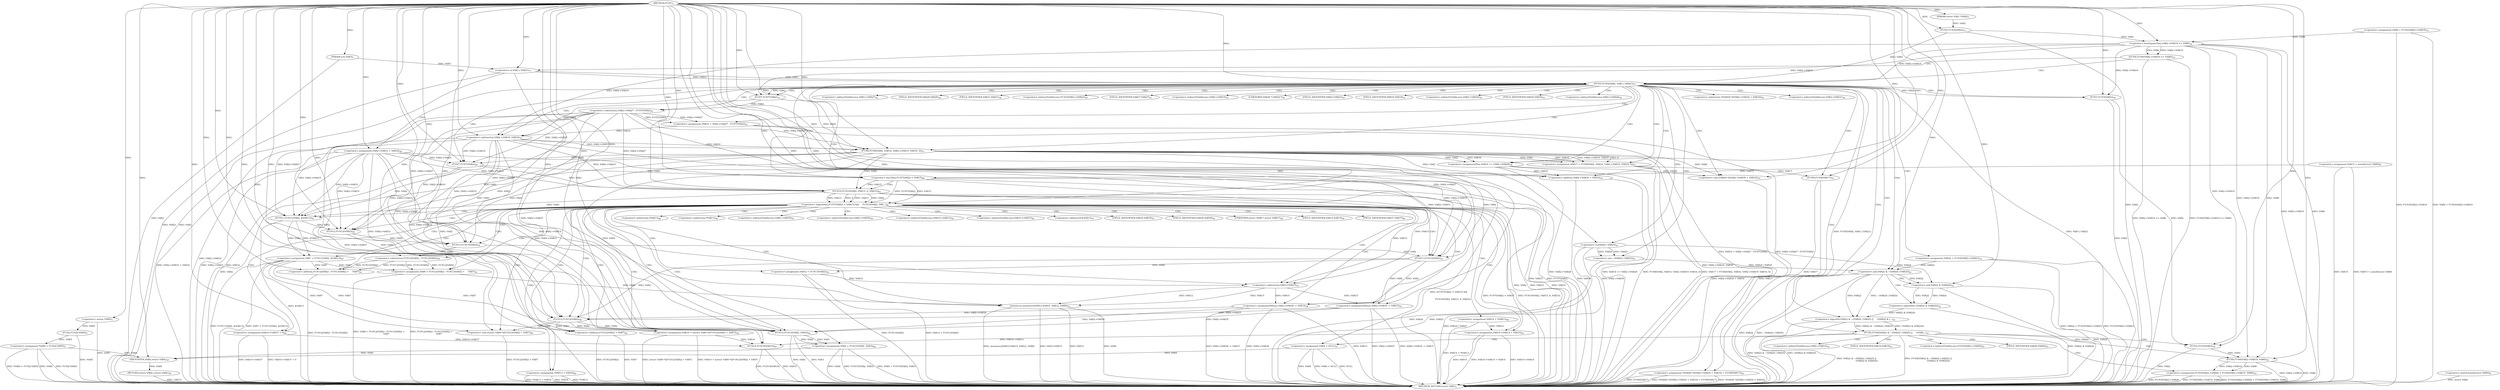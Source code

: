digraph "FUN1" {  
"8" [label = <(METHOD,FUN1)<SUB>1</SUB>> ]
"214" [label = <(METHOD_RETURN,struct VAR1)<SUB>1</SUB>> ]
"9" [label = <(PARAM,struct VAR1 *VAR2)<SUB>1</SUB>> ]
"10" [label = <(PARAM,u32 VAR3)<SUB>1</SUB>> ]
"13" [label = <(&lt;operator&gt;.assignment,*VAR4 = FUN2(-VAR5))<SUB>3</SUB>> ]
"26" [label = <(&lt;operator&gt;.assignment,VAR15 = sizeof(struct VAR9))<SUB>9</SUB>> ]
"32" [label = <(&lt;operator&gt;.assignment,VAR6 = FUN3(VAR2)-&gt;VAR18)<SUB>13</SUB>> ]
"90" [label = <(&lt;operator&gt;.assignment,VAR16 = VAR2-&gt;VAR27 - FUN7(VAR2))<SUB>32</SUB>> ]
"98" [label = <(&lt;operator&gt;.assignment,VAR17 = FUN8(VAR2, VAR16, VAR2-&gt;VAR19- VAR16, 0))<SUB>33</SUB>> ]
"109" [label = <(&lt;operator&gt;.assignmentPlus,VAR16 += VAR2-&gt;VAR28)<SUB>34</SUB>> ]
"114" [label = <(&lt;operator&gt;.assignment,*(VAR29 *)(VAR2-&gt;VAR30 + VAR16) = FUN9(VAR17))<SUB>35</SUB>> ]
"125" [label = <(&lt;operator&gt;.assignment,VAR2-&gt;VAR31 = VAR32)<SUB>36</SUB>> ]
"143" [label = <(&lt;operator&gt;.assignment,VAR7 = FUN11(VAR2, &amp;VAR13))<SUB>47</SUB>> ]
"149" [label = <(&lt;operator&gt;.assignment,VAR14 = *VAR13)<SUB>48</SUB>> ]
"153" [label = <(&lt;operator&gt;.assignment,*VAR13 = VAR34)<SUB>49</SUB>> ]
"157" [label = <(&lt;operator&gt;.assignment,VAR8 = FUN12(VAR2) - FUN13(VAR2) +
		     VAR7)<SUB>50</SUB>> ]
"166" [label = <(&lt;operator&gt;.assignment,VAR12 = FUN13(VAR2))<SUB>52</SUB>> ]
"170" [label = <(memmove,memmove(VAR12-VAR15, VAR12, VAR8))<SUB>53</SUB>> ]
"176" [label = <(&lt;operator&gt;.assignmentMinus,VAR2-&gt;VAR35 -= VAR15)<SUB>55</SUB>> ]
"181" [label = <(&lt;operator&gt;.assignmentMinus,VAR2-&gt;VAR36 -= VAR15)<SUB>56</SUB>> ]
"186" [label = <(&lt;operator&gt;.assignment,VAR10 = (struct VAR9 *)(FUN12(VAR2) + VAR7))<SUB>58</SUB>> ]
"194" [label = <(&lt;operator&gt;.assignment,VAR10-&gt;VAR14 = VAR14)<SUB>59</SUB>> ]
"199" [label = <(&lt;operator&gt;.assignment,VAR10-&gt;VAR37 = 0)<SUB>60</SUB>> ]
"204" [label = <(FUN14,FUN14(VAR10))<SUB>61</SUB>> ]
"206" [label = <(&lt;operator&gt;.assignment,VAR4 = FUN15(VAR2, VAR3))<SUB>64</SUB>> ]
"212" [label = <(RETURN,return VAR4;,return VAR4;)<SUB>67</SUB>> ]
"39" [label = <(FUN4,FUN4(VAR2-&gt;VAR19 &lt;= VAR6))<SUB>14</SUB>> ]
"48" [label = <(FUN5,FUN5(VAR2, VAR3 | VAR21))<SUB>17</SUB>> ]
"131" [label = <(&lt;operator&gt;.logicalAnd,(FUN7(VAR2) &lt; VAR15) &amp;&amp;


 	    FUN10(VAR2, VAR...)<SUB>40</SUB>> ]
"213" [label = <(IDENTIFIER,VAR4,return VAR4;)<SUB>67</SUB>> ]
"15" [label = <(FUN2,FUN2(-VAR5))<SUB>3</SUB>> ]
"28" [label = <(&lt;operator&gt;.sizeOf,sizeof(struct VAR9))<SUB>9</SUB>> ]
"55" [label = <(&lt;operator&gt;.assignment,VAR22 = FUN3(VAR2)-&gt;VAR23)<SUB>19</SUB>> ]
"76" [label = <(&lt;operator&gt;.assignment,FUN3(VAR2)-&gt;VAR26 = FUN6(VAR2-&gt;VAR19, VAR6))<SUB>25</SUB>> ]
"86" [label = <(&lt;operator&gt;.assignment,VAR4 = NULL)<SUB>27</SUB>> ]
"92" [label = <(&lt;operator&gt;.subtraction,VAR2-&gt;VAR27 - FUN7(VAR2))<SUB>32</SUB>> ]
"100" [label = <(FUN8,FUN8(VAR2, VAR16, VAR2-&gt;VAR19- VAR16, 0))<SUB>33</SUB>> ]
"123" [label = <(FUN9,FUN9(VAR17))<SUB>35</SUB>> ]
"145" [label = <(FUN11,FUN11(VAR2, &amp;VAR13))<SUB>47</SUB>> ]
"159" [label = <(&lt;operator&gt;.addition,FUN12(VAR2) - FUN13(VAR2) +
		     VAR7)<SUB>50</SUB>> ]
"168" [label = <(FUN13,FUN13(VAR2))<SUB>52</SUB>> ]
"171" [label = <(&lt;operator&gt;.subtraction,VAR12-VAR15)<SUB>53</SUB>> ]
"188" [label = <(&lt;operator&gt;.cast,(struct VAR9 *)(FUN12(VAR2) + VAR7))<SUB>58</SUB>> ]
"208" [label = <(FUN15,FUN15(VAR2, VAR3))<SUB>64</SUB>> ]
"16" [label = <(&lt;operator&gt;.minus,-VAR5)<SUB>3</SUB>> ]
"35" [label = <(FUN3,FUN3(VAR2))<SUB>13</SUB>> ]
"40" [label = <(&lt;operator&gt;.lessEqualsThan,VAR2-&gt;VAR19 &lt;= VAR6)<SUB>14</SUB>> ]
"50" [label = <(&lt;operator&gt;.or,VAR3 | VAR21)<SUB>17</SUB>> ]
"62" [label = <(FUN4,FUN4(VAR22 &amp; ~(VAR24 | VAR25) ||
			     !(VAR2...)<SUB>21</SUB>> ]
"96" [label = <(FUN7,FUN7(VAR2))<SUB>32</SUB>> ]
"103" [label = <(&lt;operator&gt;.subtraction,VAR2-&gt;VAR19- VAR16)<SUB>33</SUB>> ]
"116" [label = <(&lt;operator&gt;.cast,(VAR29 *)(VAR2-&gt;VAR30 + VAR16))<SUB>35</SUB>> ]
"132" [label = <(&lt;operator&gt;.lessThan,FUN7(VAR2) &lt; VAR15)<SUB>40</SUB>> ]
"136" [label = <(FUN10,FUN10(VAR2, VAR15, 0, VAR33))<SUB>43</SUB>> ]
"160" [label = <(&lt;operator&gt;.subtraction,FUN12(VAR2) - FUN13(VAR2))<SUB>50</SUB>> ]
"190" [label = <(&lt;operator&gt;.addition,FUN12(VAR2) + VAR7)<SUB>58</SUB>> ]
"81" [label = <(FUN6,FUN6(VAR2-&gt;VAR19, VAR6))<SUB>25</SUB>> ]
"118" [label = <(&lt;operator&gt;.addition,VAR2-&gt;VAR30 + VAR16)<SUB>35</SUB>> ]
"133" [label = <(FUN7,FUN7(VAR2))<SUB>40</SUB>> ]
"161" [label = <(FUN12,FUN12(VAR2))<SUB>50</SUB>> ]
"163" [label = <(FUN13,FUN13(VAR2))<SUB>50</SUB>> ]
"191" [label = <(FUN12,FUN12(VAR2))<SUB>58</SUB>> ]
"58" [label = <(FUN3,FUN3(VAR2))<SUB>19</SUB>> ]
"63" [label = <(&lt;operator&gt;.logicalOr,VAR22 &amp; ~(VAR24 | VAR25) ||
			     !(VAR22 &amp; (...)<SUB>21</SUB>> ]
"78" [label = <(FUN3,FUN3(VAR2))<SUB>25</SUB>> ]
"64" [label = <(&lt;operator&gt;.and,VAR22 &amp; ~(VAR24 | VAR25))<SUB>21</SUB>> ]
"70" [label = <(&lt;operator&gt;.logicalNot,!(VAR22 &amp; (VAR24)))<SUB>22</SUB>> ]
"66" [label = <(&lt;operator&gt;.not,~(VAR24 | VAR25))<SUB>21</SUB>> ]
"71" [label = <(&lt;operator&gt;.and,VAR22 &amp; (VAR24))<SUB>22</SUB>> ]
"67" [label = <(&lt;operator&gt;.or,VAR24 | VAR25)<SUB>21</SUB>> ]
"111" [label = <(&lt;operator&gt;.indirectFieldAccess,VAR2-&gt;VAR28)<SUB>34</SUB>> ]
"115" [label = <(&lt;operator&gt;.indirection,*(VAR29 *)(VAR2-&gt;VAR30 + VAR16))<SUB>35</SUB>> ]
"126" [label = <(&lt;operator&gt;.indirectFieldAccess,VAR2-&gt;VAR31)<SUB>36</SUB>> ]
"151" [label = <(&lt;operator&gt;.indirection,*VAR13)<SUB>48</SUB>> ]
"154" [label = <(&lt;operator&gt;.indirection,*VAR13)<SUB>49</SUB>> ]
"177" [label = <(&lt;operator&gt;.indirectFieldAccess,VAR2-&gt;VAR35)<SUB>55</SUB>> ]
"182" [label = <(&lt;operator&gt;.indirectFieldAccess,VAR2-&gt;VAR36)<SUB>56</SUB>> ]
"195" [label = <(&lt;operator&gt;.indirectFieldAccess,VAR10-&gt;VAR14)<SUB>59</SUB>> ]
"200" [label = <(&lt;operator&gt;.indirectFieldAccess,VAR10-&gt;VAR37)<SUB>60</SUB>> ]
"93" [label = <(&lt;operator&gt;.indirectFieldAccess,VAR2-&gt;VAR27)<SUB>32</SUB>> ]
"113" [label = <(FIELD_IDENTIFIER,VAR28,VAR28)<SUB>34</SUB>> ]
"128" [label = <(FIELD_IDENTIFIER,VAR31,VAR31)<SUB>36</SUB>> ]
"147" [label = <(&lt;operator&gt;.addressOf,&amp;VAR13)<SUB>47</SUB>> ]
"179" [label = <(FIELD_IDENTIFIER,VAR35,VAR35)<SUB>55</SUB>> ]
"184" [label = <(FIELD_IDENTIFIER,VAR36,VAR36)<SUB>56</SUB>> ]
"189" [label = <(UNKNOWN,struct VAR9 *,struct VAR9 *)<SUB>58</SUB>> ]
"197" [label = <(FIELD_IDENTIFIER,VAR14,VAR14)<SUB>59</SUB>> ]
"202" [label = <(FIELD_IDENTIFIER,VAR37,VAR37)<SUB>60</SUB>> ]
"57" [label = <(&lt;operator&gt;.indirectFieldAccess,FUN3(VAR2)-&gt;VAR23)<SUB>19</SUB>> ]
"77" [label = <(&lt;operator&gt;.indirectFieldAccess,FUN3(VAR2)-&gt;VAR26)<SUB>25</SUB>> ]
"95" [label = <(FIELD_IDENTIFIER,VAR27,VAR27)<SUB>32</SUB>> ]
"104" [label = <(&lt;operator&gt;.indirectFieldAccess,VAR2-&gt;VAR19)<SUB>33</SUB>> ]
"117" [label = <(UNKNOWN,VAR29 *,VAR29 *)<SUB>35</SUB>> ]
"60" [label = <(FIELD_IDENTIFIER,VAR23,VAR23)<SUB>19</SUB>> ]
"80" [label = <(FIELD_IDENTIFIER,VAR26,VAR26)<SUB>25</SUB>> ]
"82" [label = <(&lt;operator&gt;.indirectFieldAccess,VAR2-&gt;VAR19)<SUB>25</SUB>> ]
"106" [label = <(FIELD_IDENTIFIER,VAR19,VAR19)<SUB>33</SUB>> ]
"119" [label = <(&lt;operator&gt;.indirectFieldAccess,VAR2-&gt;VAR30)<SUB>35</SUB>> ]
"84" [label = <(FIELD_IDENTIFIER,VAR19,VAR19)<SUB>25</SUB>> ]
"121" [label = <(FIELD_IDENTIFIER,VAR30,VAR30)<SUB>35</SUB>> ]
  "212" -> "214"  [ label = "DDG: &lt;RET&gt;"] 
  "10" -> "214"  [ label = "DDG: VAR3"] 
  "13" -> "214"  [ label = "DDG: VAR4"] 
  "15" -> "214"  [ label = "DDG: -VAR5"] 
  "13" -> "214"  [ label = "DDG: FUN2(-VAR5)"] 
  "13" -> "214"  [ label = "DDG: *VAR4 = FUN2(-VAR5)"] 
  "26" -> "214"  [ label = "DDG: VAR15"] 
  "26" -> "214"  [ label = "DDG: VAR15 = sizeof(struct VAR9)"] 
  "35" -> "214"  [ label = "DDG: VAR2"] 
  "32" -> "214"  [ label = "DDG: FUN3(VAR2)-&gt;VAR18"] 
  "32" -> "214"  [ label = "DDG: VAR6 = FUN3(VAR2)-&gt;VAR18"] 
  "40" -> "214"  [ label = "DDG: VAR2-&gt;VAR19"] 
  "40" -> "214"  [ label = "DDG: VAR6"] 
  "39" -> "214"  [ label = "DDG: VAR2-&gt;VAR19 &lt;= VAR6"] 
  "39" -> "214"  [ label = "DDG: FUN4(VAR2-&gt;VAR19 &lt;= VAR6)"] 
  "50" -> "214"  [ label = "DDG: VAR3"] 
  "48" -> "214"  [ label = "DDG: VAR3 | VAR21"] 
  "48" -> "214"  [ label = "DDG: FUN5(VAR2, VAR3 | VAR21)"] 
  "92" -> "214"  [ label = "DDG: VAR2-&gt;VAR27"] 
  "90" -> "214"  [ label = "DDG: VAR2-&gt;VAR27 - FUN7(VAR2)"] 
  "90" -> "214"  [ label = "DDG: VAR16 = VAR2-&gt;VAR27 - FUN7(VAR2)"] 
  "103" -> "214"  [ label = "DDG: VAR2-&gt;VAR19"] 
  "100" -> "214"  [ label = "DDG: VAR2-&gt;VAR19- VAR16"] 
  "98" -> "214"  [ label = "DDG: FUN8(VAR2, VAR16, VAR2-&gt;VAR19- VAR16, 0)"] 
  "98" -> "214"  [ label = "DDG: VAR17 = FUN8(VAR2, VAR16, VAR2-&gt;VAR19- VAR16, 0)"] 
  "109" -> "214"  [ label = "DDG: VAR2-&gt;VAR28"] 
  "109" -> "214"  [ label = "DDG: VAR16 += VAR2-&gt;VAR28"] 
  "118" -> "214"  [ label = "DDG: VAR2-&gt;VAR30"] 
  "118" -> "214"  [ label = "DDG: VAR16"] 
  "116" -> "214"  [ label = "DDG: VAR2-&gt;VAR30 + VAR16"] 
  "114" -> "214"  [ label = "DDG: *(VAR29 *)(VAR2-&gt;VAR30 + VAR16)"] 
  "123" -> "214"  [ label = "DDG: VAR17"] 
  "114" -> "214"  [ label = "DDG: FUN9(VAR17)"] 
  "114" -> "214"  [ label = "DDG: *(VAR29 *)(VAR2-&gt;VAR30 + VAR16) = FUN9(VAR17)"] 
  "125" -> "214"  [ label = "DDG: VAR2-&gt;VAR31"] 
  "125" -> "214"  [ label = "DDG: VAR2-&gt;VAR31 = VAR32"] 
  "133" -> "214"  [ label = "DDG: VAR2"] 
  "132" -> "214"  [ label = "DDG: FUN7(VAR2)"] 
  "132" -> "214"  [ label = "DDG: VAR15"] 
  "131" -> "214"  [ label = "DDG: FUN7(VAR2) &lt; VAR15"] 
  "136" -> "214"  [ label = "DDG: VAR2"] 
  "136" -> "214"  [ label = "DDG: VAR15"] 
  "131" -> "214"  [ label = "DDG: FUN10(VAR2, VAR15, 0, VAR33)"] 
  "131" -> "214"  [ label = "DDG: (FUN7(VAR2) &lt; VAR15) &amp;&amp;


 	    FUN10(VAR2, VAR15, 0, VAR33)"] 
  "145" -> "214"  [ label = "DDG: &amp;VAR13"] 
  "143" -> "214"  [ label = "DDG: FUN11(VAR2, &amp;VAR13)"] 
  "143" -> "214"  [ label = "DDG: VAR7 = FUN11(VAR2, &amp;VAR13)"] 
  "149" -> "214"  [ label = "DDG: VAR14 = *VAR13"] 
  "153" -> "214"  [ label = "DDG: *VAR13"] 
  "153" -> "214"  [ label = "DDG: *VAR13 = VAR34"] 
  "159" -> "214"  [ label = "DDG: FUN12(VAR2) - FUN13(VAR2)"] 
  "157" -> "214"  [ label = "DDG: FUN12(VAR2) - FUN13(VAR2) +
		     VAR7"] 
  "157" -> "214"  [ label = "DDG: VAR8 = FUN12(VAR2) - FUN13(VAR2) +
		     VAR7"] 
  "166" -> "214"  [ label = "DDG: FUN13(VAR2)"] 
  "166" -> "214"  [ label = "DDG: VAR12 = FUN13(VAR2)"] 
  "170" -> "214"  [ label = "DDG: VAR12-VAR15"] 
  "170" -> "214"  [ label = "DDG: VAR12"] 
  "170" -> "214"  [ label = "DDG: VAR8"] 
  "170" -> "214"  [ label = "DDG: memmove(VAR12-VAR15, VAR12, VAR8)"] 
  "176" -> "214"  [ label = "DDG: VAR2-&gt;VAR35"] 
  "176" -> "214"  [ label = "DDG: VAR2-&gt;VAR35 -= VAR15"] 
  "181" -> "214"  [ label = "DDG: VAR2-&gt;VAR36"] 
  "181" -> "214"  [ label = "DDG: VAR15"] 
  "181" -> "214"  [ label = "DDG: VAR2-&gt;VAR36 -= VAR15"] 
  "190" -> "214"  [ label = "DDG: FUN12(VAR2)"] 
  "190" -> "214"  [ label = "DDG: VAR7"] 
  "188" -> "214"  [ label = "DDG: FUN12(VAR2) + VAR7"] 
  "186" -> "214"  [ label = "DDG: (struct VAR9 *)(FUN12(VAR2) + VAR7)"] 
  "186" -> "214"  [ label = "DDG: VAR10 = (struct VAR9 *)(FUN12(VAR2) + VAR7)"] 
  "194" -> "214"  [ label = "DDG: VAR10-&gt;VAR14"] 
  "194" -> "214"  [ label = "DDG: VAR14"] 
  "194" -> "214"  [ label = "DDG: VAR10-&gt;VAR14 = VAR14"] 
  "199" -> "214"  [ label = "DDG: VAR10-&gt;VAR37"] 
  "199" -> "214"  [ label = "DDG: VAR10-&gt;VAR37 = 0"] 
  "204" -> "214"  [ label = "DDG: VAR10"] 
  "204" -> "214"  [ label = "DDG: FUN14(VAR10)"] 
  "206" -> "214"  [ label = "DDG: VAR4"] 
  "208" -> "214"  [ label = "DDG: VAR2"] 
  "208" -> "214"  [ label = "DDG: VAR3"] 
  "206" -> "214"  [ label = "DDG: FUN15(VAR2, VAR3)"] 
  "206" -> "214"  [ label = "DDG: VAR4 = FUN15(VAR2, VAR3)"] 
  "58" -> "214"  [ label = "DDG: VAR2"] 
  "55" -> "214"  [ label = "DDG: FUN3(VAR2)-&gt;VAR23"] 
  "55" -> "214"  [ label = "DDG: VAR22 = FUN3(VAR2)-&gt;VAR23"] 
  "64" -> "214"  [ label = "DDG: VAR22"] 
  "67" -> "214"  [ label = "DDG: VAR24"] 
  "66" -> "214"  [ label = "DDG: VAR24 | VAR25"] 
  "64" -> "214"  [ label = "DDG: ~(VAR24 | VAR25)"] 
  "63" -> "214"  [ label = "DDG: VAR22 &amp; ~(VAR24 | VAR25)"] 
  "71" -> "214"  [ label = "DDG: VAR22"] 
  "71" -> "214"  [ label = "DDG: VAR24"] 
  "70" -> "214"  [ label = "DDG: VAR22 &amp; (VAR24)"] 
  "63" -> "214"  [ label = "DDG: !(VAR22 &amp; (VAR24))"] 
  "62" -> "214"  [ label = "DDG: VAR22 &amp; ~(VAR24 | VAR25) ||
			     !(VAR22 &amp; (VAR24))"] 
  "62" -> "214"  [ label = "DDG: FUN4(VAR22 &amp; ~(VAR24 | VAR25) ||
			     !(VAR22 &amp; (VAR24)))"] 
  "78" -> "214"  [ label = "DDG: VAR2"] 
  "76" -> "214"  [ label = "DDG: FUN3(VAR2)-&gt;VAR26"] 
  "81" -> "214"  [ label = "DDG: VAR2-&gt;VAR19"] 
  "81" -> "214"  [ label = "DDG: VAR6"] 
  "76" -> "214"  [ label = "DDG: FUN6(VAR2-&gt;VAR19, VAR6)"] 
  "76" -> "214"  [ label = "DDG: FUN3(VAR2)-&gt;VAR26 = FUN6(VAR2-&gt;VAR19, VAR6)"] 
  "86" -> "214"  [ label = "DDG: VAR4"] 
  "86" -> "214"  [ label = "DDG: VAR4 = NULL"] 
  "67" -> "214"  [ label = "DDG: VAR25"] 
  "86" -> "214"  [ label = "DDG: NULL"] 
  "125" -> "214"  [ label = "DDG: VAR32"] 
  "136" -> "214"  [ label = "DDG: VAR33"] 
  "28" -> "214"  [ label = "DDG: struct VAR9"] 
  "50" -> "214"  [ label = "DDG: VAR21"] 
  "153" -> "214"  [ label = "DDG: VAR34"] 
  "16" -> "214"  [ label = "DDG: VAR5"] 
  "8" -> "9"  [ label = "DDG: "] 
  "8" -> "10"  [ label = "DDG: "] 
  "15" -> "13"  [ label = "DDG: -VAR5"] 
  "92" -> "90"  [ label = "DDG: VAR2-&gt;VAR27"] 
  "92" -> "90"  [ label = "DDG: FUN7(VAR2)"] 
  "100" -> "98"  [ label = "DDG: VAR2"] 
  "100" -> "98"  [ label = "DDG: VAR16"] 
  "100" -> "98"  [ label = "DDG: VAR2-&gt;VAR19- VAR16"] 
  "100" -> "98"  [ label = "DDG: 0"] 
  "100" -> "109"  [ label = "DDG: VAR2"] 
  "123" -> "114"  [ label = "DDG: VAR17"] 
  "8" -> "125"  [ label = "DDG: "] 
  "145" -> "143"  [ label = "DDG: VAR2"] 
  "145" -> "143"  [ label = "DDG: &amp;VAR13"] 
  "8" -> "153"  [ label = "DDG: "] 
  "160" -> "157"  [ label = "DDG: FUN12(VAR2)"] 
  "160" -> "157"  [ label = "DDG: FUN13(VAR2)"] 
  "143" -> "157"  [ label = "DDG: VAR7"] 
  "8" -> "157"  [ label = "DDG: "] 
  "168" -> "166"  [ label = "DDG: VAR2"] 
  "171" -> "176"  [ label = "DDG: VAR15"] 
  "8" -> "176"  [ label = "DDG: "] 
  "8" -> "181"  [ label = "DDG: "] 
  "171" -> "181"  [ label = "DDG: VAR15"] 
  "191" -> "186"  [ label = "DDG: VAR2"] 
  "8" -> "186"  [ label = "DDG: "] 
  "143" -> "186"  [ label = "DDG: VAR7"] 
  "149" -> "194"  [ label = "DDG: VAR14"] 
  "8" -> "194"  [ label = "DDG: "] 
  "8" -> "199"  [ label = "DDG: "] 
  "208" -> "206"  [ label = "DDG: VAR2"] 
  "208" -> "206"  [ label = "DDG: VAR3"] 
  "213" -> "212"  [ label = "DDG: VAR4"] 
  "100" -> "109"  [ label = "DDG: VAR16"] 
  "8" -> "109"  [ label = "DDG: "] 
  "171" -> "170"  [ label = "DDG: VAR12"] 
  "171" -> "170"  [ label = "DDG: VAR15"] 
  "8" -> "170"  [ label = "DDG: "] 
  "157" -> "170"  [ label = "DDG: VAR8"] 
  "168" -> "176"  [ label = "DDG: VAR2"] 
  "168" -> "181"  [ label = "DDG: VAR2"] 
  "186" -> "204"  [ label = "DDG: VAR10"] 
  "194" -> "204"  [ label = "DDG: VAR10-&gt;VAR14"] 
  "199" -> "204"  [ label = "DDG: VAR10-&gt;VAR37"] 
  "8" -> "204"  [ label = "DDG: "] 
  "13" -> "213"  [ label = "DDG: VAR4"] 
  "86" -> "213"  [ label = "DDG: VAR4"] 
  "206" -> "213"  [ label = "DDG: VAR4"] 
  "8" -> "213"  [ label = "DDG: "] 
  "16" -> "15"  [ label = "DDG: VAR5"] 
  "40" -> "39"  [ label = "DDG: VAR2-&gt;VAR19"] 
  "40" -> "39"  [ label = "DDG: VAR6"] 
  "35" -> "48"  [ label = "DDG: VAR2"] 
  "40" -> "48"  [ label = "DDG: VAR2-&gt;VAR19"] 
  "8" -> "48"  [ label = "DDG: "] 
  "50" -> "48"  [ label = "DDG: VAR3"] 
  "50" -> "48"  [ label = "DDG: VAR21"] 
  "81" -> "76"  [ label = "DDG: VAR2-&gt;VAR19"] 
  "81" -> "76"  [ label = "DDG: VAR6"] 
  "8" -> "86"  [ label = "DDG: "] 
  "96" -> "92"  [ label = "DDG: VAR2"] 
  "92" -> "100"  [ label = "DDG: VAR2-&gt;VAR27"] 
  "96" -> "100"  [ label = "DDG: VAR2"] 
  "103" -> "100"  [ label = "DDG: VAR2-&gt;VAR19"] 
  "8" -> "100"  [ label = "DDG: "] 
  "103" -> "100"  [ label = "DDG: VAR16"] 
  "98" -> "123"  [ label = "DDG: VAR17"] 
  "8" -> "123"  [ label = "DDG: "] 
  "132" -> "131"  [ label = "DDG: FUN7(VAR2)"] 
  "132" -> "131"  [ label = "DDG: VAR15"] 
  "136" -> "131"  [ label = "DDG: VAR2"] 
  "136" -> "131"  [ label = "DDG: VAR15"] 
  "136" -> "131"  [ label = "DDG: 0"] 
  "136" -> "131"  [ label = "DDG: VAR33"] 
  "92" -> "145"  [ label = "DDG: VAR2-&gt;VAR27"] 
  "103" -> "145"  [ label = "DDG: VAR2-&gt;VAR19"] 
  "125" -> "145"  [ label = "DDG: VAR2-&gt;VAR31"] 
  "133" -> "145"  [ label = "DDG: VAR2"] 
  "136" -> "145"  [ label = "DDG: VAR2"] 
  "8" -> "145"  [ label = "DDG: "] 
  "100" -> "145"  [ label = "DDG: VAR2"] 
  "160" -> "159"  [ label = "DDG: FUN12(VAR2)"] 
  "160" -> "159"  [ label = "DDG: FUN13(VAR2)"] 
  "143" -> "159"  [ label = "DDG: VAR7"] 
  "8" -> "159"  [ label = "DDG: "] 
  "92" -> "168"  [ label = "DDG: VAR2-&gt;VAR27"] 
  "103" -> "168"  [ label = "DDG: VAR2-&gt;VAR19"] 
  "125" -> "168"  [ label = "DDG: VAR2-&gt;VAR31"] 
  "163" -> "168"  [ label = "DDG: VAR2"] 
  "8" -> "168"  [ label = "DDG: "] 
  "100" -> "168"  [ label = "DDG: VAR2"] 
  "166" -> "171"  [ label = "DDG: VAR12"] 
  "8" -> "171"  [ label = "DDG: "] 
  "132" -> "171"  [ label = "DDG: VAR15"] 
  "136" -> "171"  [ label = "DDG: VAR15"] 
  "191" -> "188"  [ label = "DDG: VAR2"] 
  "8" -> "188"  [ label = "DDG: "] 
  "143" -> "188"  [ label = "DDG: VAR7"] 
  "92" -> "208"  [ label = "DDG: VAR2-&gt;VAR27"] 
  "103" -> "208"  [ label = "DDG: VAR2-&gt;VAR19"] 
  "125" -> "208"  [ label = "DDG: VAR2-&gt;VAR31"] 
  "176" -> "208"  [ label = "DDG: VAR2-&gt;VAR35"] 
  "181" -> "208"  [ label = "DDG: VAR2-&gt;VAR36"] 
  "191" -> "208"  [ label = "DDG: VAR2"] 
  "8" -> "208"  [ label = "DDG: "] 
  "100" -> "208"  [ label = "DDG: VAR2"] 
  "50" -> "208"  [ label = "DDG: VAR3"] 
  "8" -> "16"  [ label = "DDG: "] 
  "9" -> "35"  [ label = "DDG: VAR2"] 
  "8" -> "35"  [ label = "DDG: "] 
  "35" -> "40"  [ label = "DDG: VAR2"] 
  "32" -> "40"  [ label = "DDG: VAR6"] 
  "8" -> "40"  [ label = "DDG: "] 
  "10" -> "50"  [ label = "DDG: VAR3"] 
  "8" -> "50"  [ label = "DDG: "] 
  "40" -> "96"  [ label = "DDG: VAR2-&gt;VAR19"] 
  "48" -> "96"  [ label = "DDG: VAR2"] 
  "8" -> "96"  [ label = "DDG: "] 
  "40" -> "103"  [ label = "DDG: VAR2-&gt;VAR19"] 
  "96" -> "103"  [ label = "DDG: VAR2"] 
  "90" -> "103"  [ label = "DDG: VAR16"] 
  "8" -> "103"  [ label = "DDG: "] 
  "100" -> "116"  [ label = "DDG: VAR2"] 
  "109" -> "116"  [ label = "DDG: VAR16"] 
  "8" -> "116"  [ label = "DDG: "] 
  "133" -> "132"  [ label = "DDG: VAR2"] 
  "26" -> "132"  [ label = "DDG: VAR15"] 
  "8" -> "132"  [ label = "DDG: "] 
  "92" -> "136"  [ label = "DDG: VAR2-&gt;VAR27"] 
  "103" -> "136"  [ label = "DDG: VAR2-&gt;VAR19"] 
  "125" -> "136"  [ label = "DDG: VAR2-&gt;VAR31"] 
  "133" -> "136"  [ label = "DDG: VAR2"] 
  "8" -> "136"  [ label = "DDG: "] 
  "100" -> "136"  [ label = "DDG: VAR2"] 
  "132" -> "136"  [ label = "DDG: VAR15"] 
  "161" -> "160"  [ label = "DDG: VAR2"] 
  "163" -> "160"  [ label = "DDG: VAR2"] 
  "191" -> "190"  [ label = "DDG: VAR2"] 
  "8" -> "190"  [ label = "DDG: "] 
  "143" -> "190"  [ label = "DDG: VAR7"] 
  "63" -> "62"  [ label = "DDG: VAR22 &amp; ~(VAR24 | VAR25)"] 
  "63" -> "62"  [ label = "DDG: !(VAR22 &amp; (VAR24))"] 
  "40" -> "81"  [ label = "DDG: VAR2-&gt;VAR19"] 
  "78" -> "81"  [ label = "DDG: VAR2"] 
  "40" -> "81"  [ label = "DDG: VAR6"] 
  "8" -> "81"  [ label = "DDG: "] 
  "100" -> "118"  [ label = "DDG: VAR2"] 
  "109" -> "118"  [ label = "DDG: VAR16"] 
  "8" -> "118"  [ label = "DDG: "] 
  "92" -> "133"  [ label = "DDG: VAR2-&gt;VAR27"] 
  "100" -> "133"  [ label = "DDG: VAR2"] 
  "103" -> "133"  [ label = "DDG: VAR2-&gt;VAR19"] 
  "125" -> "133"  [ label = "DDG: VAR2-&gt;VAR31"] 
  "8" -> "133"  [ label = "DDG: "] 
  "92" -> "161"  [ label = "DDG: VAR2-&gt;VAR27"] 
  "103" -> "161"  [ label = "DDG: VAR2-&gt;VAR19"] 
  "125" -> "161"  [ label = "DDG: VAR2-&gt;VAR31"] 
  "145" -> "161"  [ label = "DDG: VAR2"] 
  "8" -> "161"  [ label = "DDG: "] 
  "100" -> "161"  [ label = "DDG: VAR2"] 
  "92" -> "163"  [ label = "DDG: VAR2-&gt;VAR27"] 
  "103" -> "163"  [ label = "DDG: VAR2-&gt;VAR19"] 
  "125" -> "163"  [ label = "DDG: VAR2-&gt;VAR31"] 
  "161" -> "163"  [ label = "DDG: VAR2"] 
  "8" -> "163"  [ label = "DDG: "] 
  "100" -> "163"  [ label = "DDG: VAR2"] 
  "92" -> "191"  [ label = "DDG: VAR2-&gt;VAR27"] 
  "103" -> "191"  [ label = "DDG: VAR2-&gt;VAR19"] 
  "125" -> "191"  [ label = "DDG: VAR2-&gt;VAR31"] 
  "168" -> "191"  [ label = "DDG: VAR2"] 
  "176" -> "191"  [ label = "DDG: VAR2-&gt;VAR35"] 
  "181" -> "191"  [ label = "DDG: VAR2-&gt;VAR36"] 
  "8" -> "191"  [ label = "DDG: "] 
  "100" -> "191"  [ label = "DDG: VAR2"] 
  "40" -> "58"  [ label = "DDG: VAR2-&gt;VAR19"] 
  "48" -> "58"  [ label = "DDG: VAR2"] 
  "8" -> "58"  [ label = "DDG: "] 
  "64" -> "63"  [ label = "DDG: VAR22"] 
  "64" -> "63"  [ label = "DDG: ~(VAR24 | VAR25)"] 
  "70" -> "63"  [ label = "DDG: VAR22 &amp; (VAR24)"] 
  "40" -> "78"  [ label = "DDG: VAR2-&gt;VAR19"] 
  "58" -> "78"  [ label = "DDG: VAR2"] 
  "8" -> "78"  [ label = "DDG: "] 
  "55" -> "64"  [ label = "DDG: VAR22"] 
  "8" -> "64"  [ label = "DDG: "] 
  "66" -> "64"  [ label = "DDG: VAR24 | VAR25"] 
  "71" -> "70"  [ label = "DDG: VAR22"] 
  "71" -> "70"  [ label = "DDG: VAR24"] 
  "67" -> "66"  [ label = "DDG: VAR24"] 
  "67" -> "66"  [ label = "DDG: VAR25"] 
  "64" -> "71"  [ label = "DDG: VAR22"] 
  "8" -> "71"  [ label = "DDG: "] 
  "67" -> "71"  [ label = "DDG: VAR24"] 
  "8" -> "67"  [ label = "DDG: "] 
  "39" -> "50"  [ label = "CDG: "] 
  "39" -> "48"  [ label = "CDG: "] 
  "48" -> "115"  [ label = "CDG: "] 
  "48" -> "60"  [ label = "CDG: "] 
  "48" -> "96"  [ label = "CDG: "] 
  "48" -> "64"  [ label = "CDG: "] 
  "48" -> "57"  [ label = "CDG: "] 
  "48" -> "98"  [ label = "CDG: "] 
  "48" -> "113"  [ label = "CDG: "] 
  "48" -> "128"  [ label = "CDG: "] 
  "48" -> "114"  [ label = "CDG: "] 
  "48" -> "131"  [ label = "CDG: "] 
  "48" -> "103"  [ label = "CDG: "] 
  "48" -> "132"  [ label = "CDG: "] 
  "48" -> "67"  [ label = "CDG: "] 
  "48" -> "104"  [ label = "CDG: "] 
  "48" -> "119"  [ label = "CDG: "] 
  "48" -> "121"  [ label = "CDG: "] 
  "48" -> "95"  [ label = "CDG: "] 
  "48" -> "92"  [ label = "CDG: "] 
  "48" -> "93"  [ label = "CDG: "] 
  "48" -> "90"  [ label = "CDG: "] 
  "48" -> "58"  [ label = "CDG: "] 
  "48" -> "118"  [ label = "CDG: "] 
  "48" -> "100"  [ label = "CDG: "] 
  "48" -> "111"  [ label = "CDG: "] 
  "48" -> "66"  [ label = "CDG: "] 
  "48" -> "116"  [ label = "CDG: "] 
  "48" -> "123"  [ label = "CDG: "] 
  "48" -> "106"  [ label = "CDG: "] 
  "48" -> "126"  [ label = "CDG: "] 
  "48" -> "117"  [ label = "CDG: "] 
  "48" -> "63"  [ label = "CDG: "] 
  "48" -> "55"  [ label = "CDG: "] 
  "48" -> "125"  [ label = "CDG: "] 
  "48" -> "109"  [ label = "CDG: "] 
  "48" -> "62"  [ label = "CDG: "] 
  "48" -> "133"  [ label = "CDG: "] 
  "131" -> "188"  [ label = "CDG: "] 
  "131" -> "154"  [ label = "CDG: "] 
  "131" -> "145"  [ label = "CDG: "] 
  "131" -> "161"  [ label = "CDG: "] 
  "131" -> "163"  [ label = "CDG: "] 
  "131" -> "179"  [ label = "CDG: "] 
  "131" -> "149"  [ label = "CDG: "] 
  "131" -> "151"  [ label = "CDG: "] 
  "131" -> "197"  [ label = "CDG: "] 
  "131" -> "189"  [ label = "CDG: "] 
  "131" -> "153"  [ label = "CDG: "] 
  "131" -> "168"  [ label = "CDG: "] 
  "131" -> "204"  [ label = "CDG: "] 
  "131" -> "170"  [ label = "CDG: "] 
  "131" -> "206"  [ label = "CDG: "] 
  "131" -> "181"  [ label = "CDG: "] 
  "131" -> "191"  [ label = "CDG: "] 
  "131" -> "208"  [ label = "CDG: "] 
  "131" -> "195"  [ label = "CDG: "] 
  "131" -> "190"  [ label = "CDG: "] 
  "131" -> "184"  [ label = "CDG: "] 
  "131" -> "194"  [ label = "CDG: "] 
  "131" -> "182"  [ label = "CDG: "] 
  "131" -> "186"  [ label = "CDG: "] 
  "131" -> "202"  [ label = "CDG: "] 
  "131" -> "171"  [ label = "CDG: "] 
  "131" -> "160"  [ label = "CDG: "] 
  "131" -> "166"  [ label = "CDG: "] 
  "131" -> "200"  [ label = "CDG: "] 
  "131" -> "157"  [ label = "CDG: "] 
  "131" -> "159"  [ label = "CDG: "] 
  "131" -> "176"  [ label = "CDG: "] 
  "131" -> "143"  [ label = "CDG: "] 
  "131" -> "199"  [ label = "CDG: "] 
  "131" -> "177"  [ label = "CDG: "] 
  "131" -> "147"  [ label = "CDG: "] 
  "132" -> "136"  [ label = "CDG: "] 
  "62" -> "77"  [ label = "CDG: "] 
  "62" -> "81"  [ label = "CDG: "] 
  "62" -> "84"  [ label = "CDG: "] 
  "62" -> "76"  [ label = "CDG: "] 
  "62" -> "80"  [ label = "CDG: "] 
  "62" -> "86"  [ label = "CDG: "] 
  "62" -> "82"  [ label = "CDG: "] 
  "62" -> "78"  [ label = "CDG: "] 
  "64" -> "70"  [ label = "CDG: "] 
  "64" -> "71"  [ label = "CDG: "] 
}
